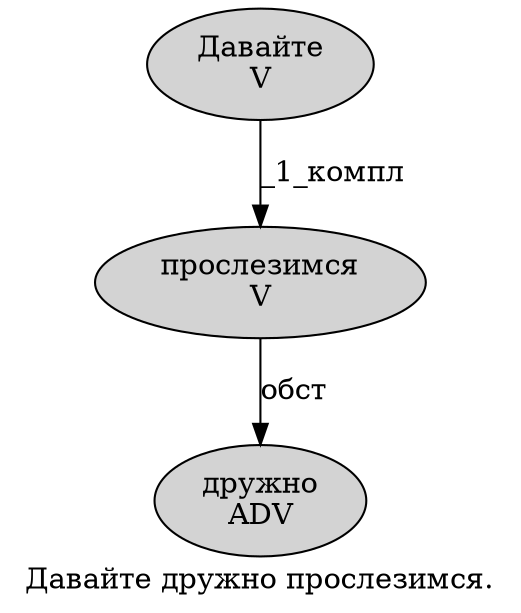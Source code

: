 digraph SENTENCE_3077 {
	graph [label="Давайте дружно прослезимся."]
	node [style=filled]
		0 [label="Давайте
V" color="" fillcolor=lightgray penwidth=1 shape=ellipse]
		1 [label="дружно
ADV" color="" fillcolor=lightgray penwidth=1 shape=ellipse]
		2 [label="прослезимся
V" color="" fillcolor=lightgray penwidth=1 shape=ellipse]
			0 -> 2 [label="_1_компл"]
			2 -> 1 [label="обст"]
}
